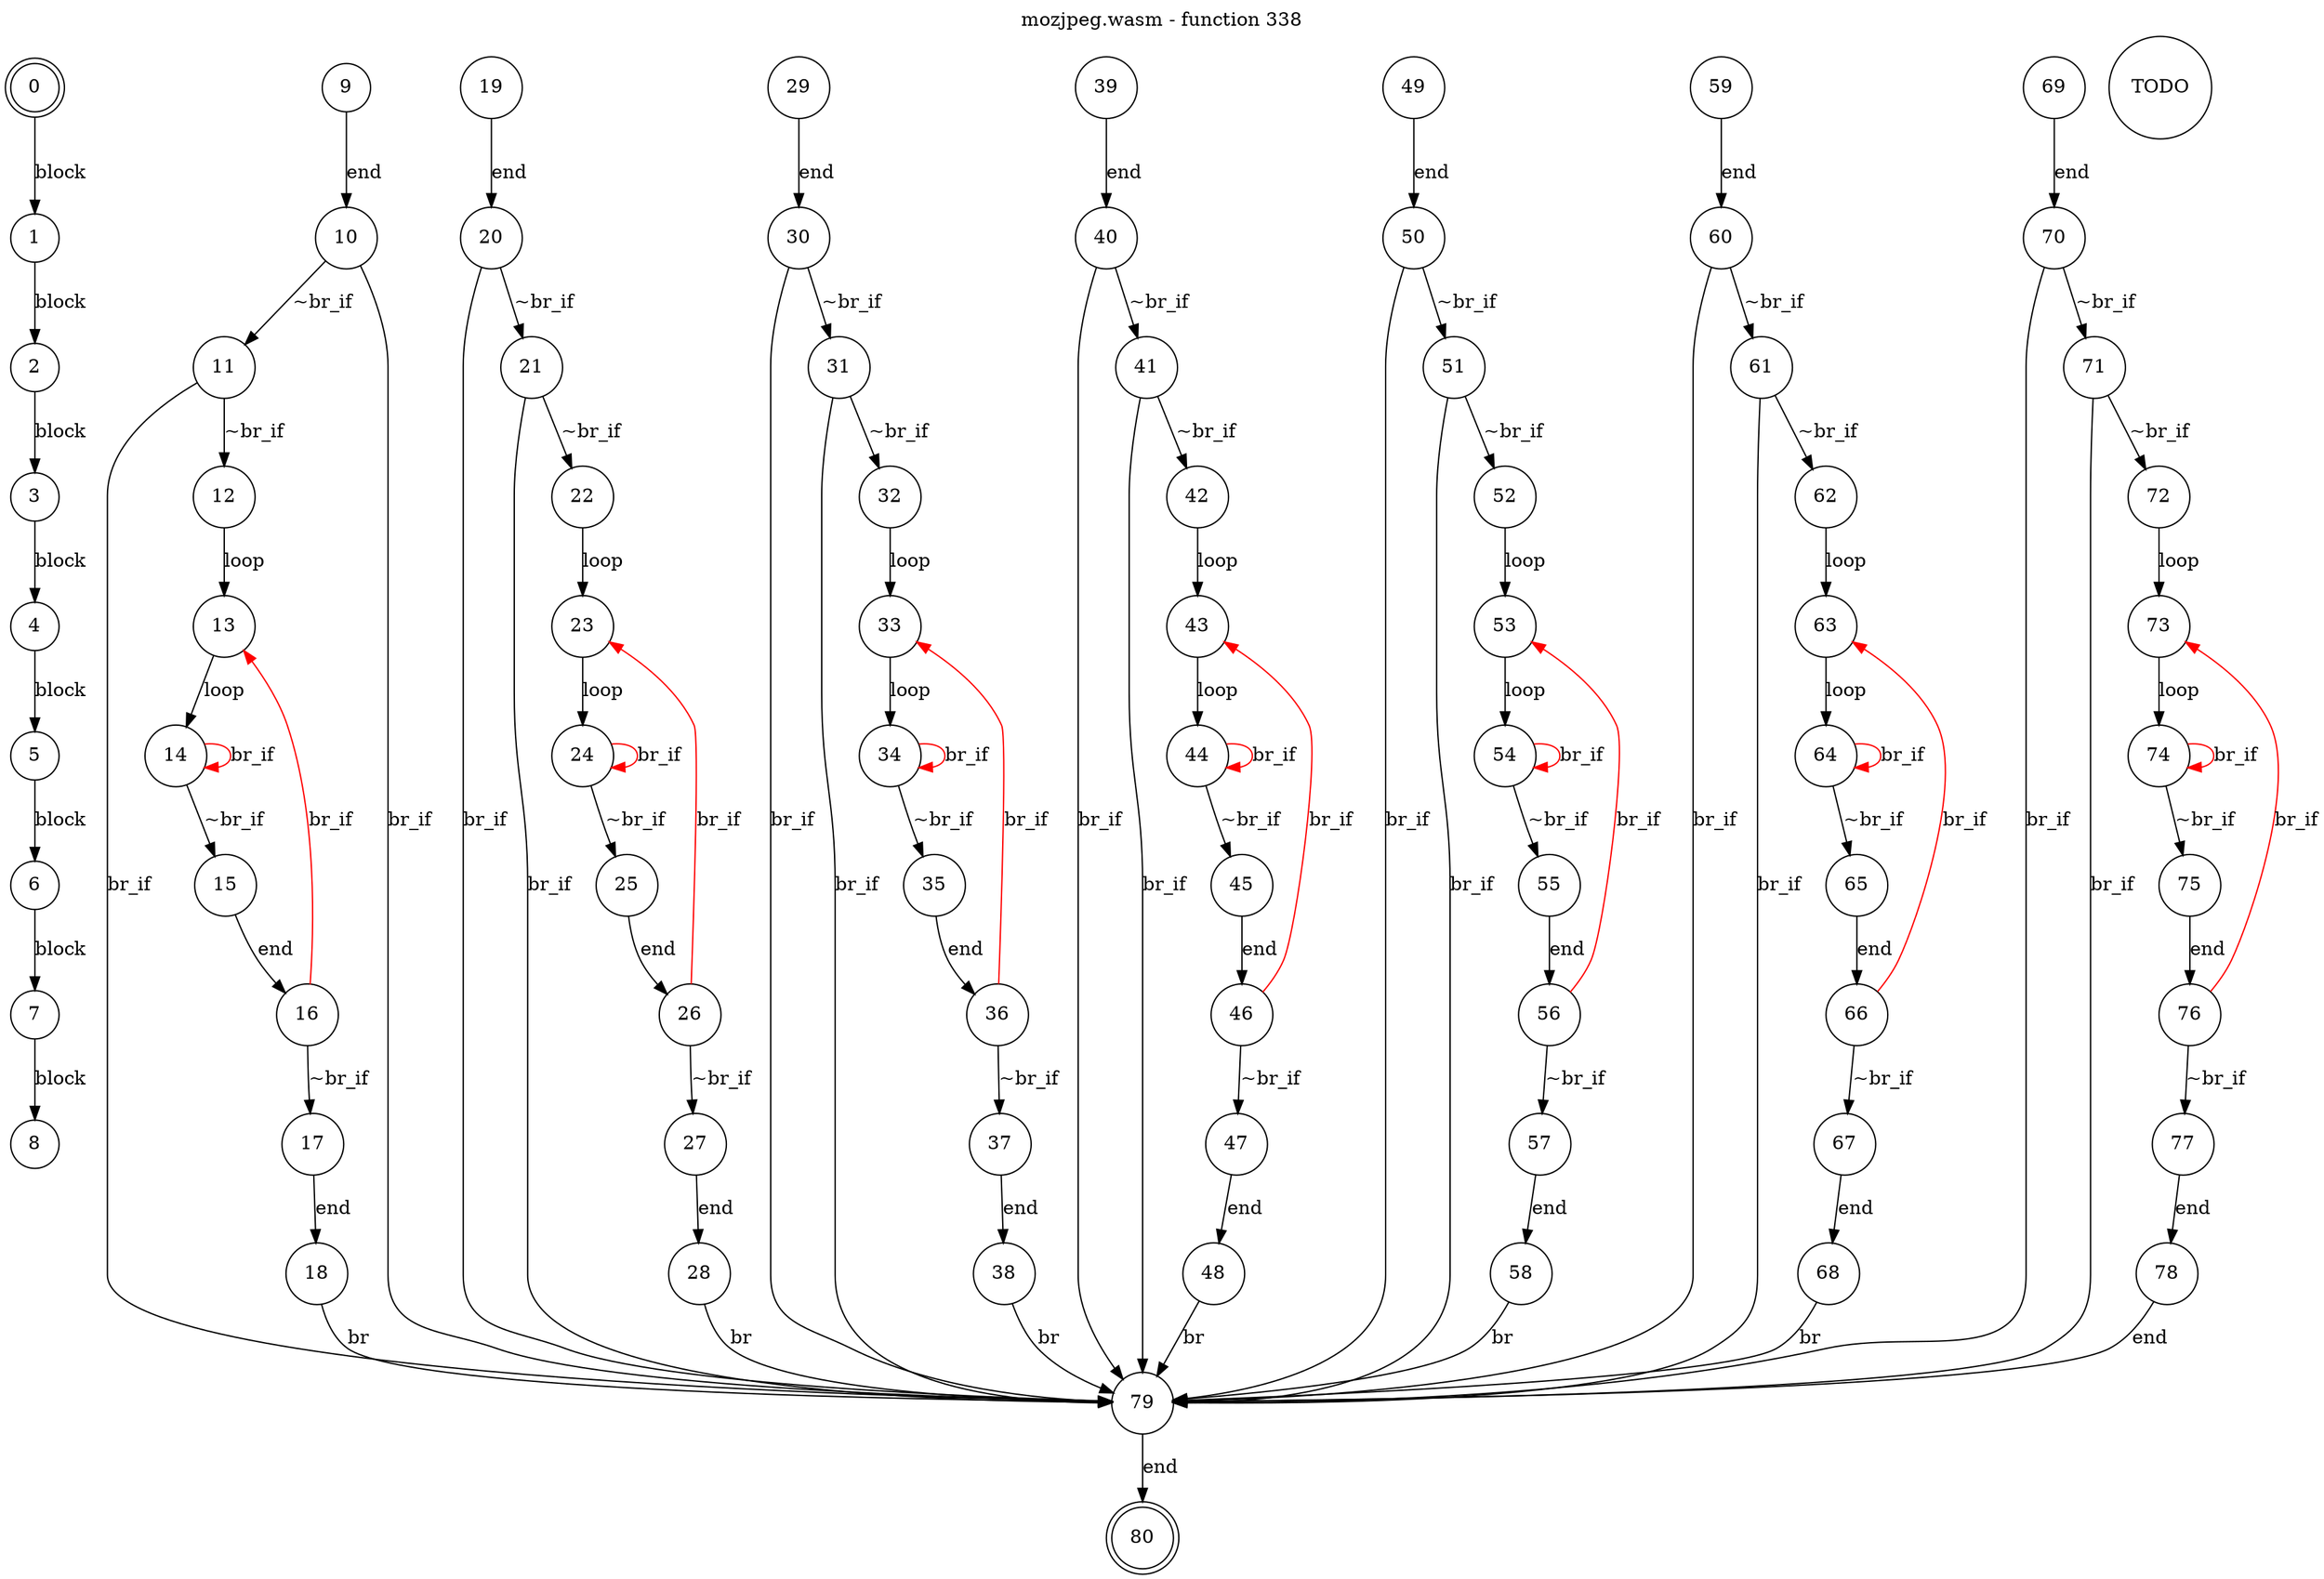 digraph finite_state_machine {
    label = "mozjpeg.wasm - function 338"
    labelloc =  t
    labelfontsize = 16
    labelfontcolor = black
    labelfontname = "Helvetica"
    node [shape = doublecircle]; 0 80;
    node [shape = circle];
    0 -> 1[label = "block"];
    1 -> 2[label = "block"];
    2 -> 3[label = "block"];
    3 -> 4[label = "block"];
    4 -> 5[label = "block"];
    5 -> 6[label = "block"];
    6 -> 7[label = "block"];
    7 -> 8[label = "block"];
TODO
    9 -> 10[label = "end"];
    10 -> 11[label = "~br_if"];
    10 -> 79[label = "br_if"];
    11 -> 12[label = "~br_if"];
    11 -> 79[label = "br_if"];
    12 -> 13[label = "loop"];
    13 -> 14[label = "loop"];
    14 -> 15[label = "~br_if"];
    14 -> 14[color="red" label = "br_if"];
    15 -> 16[label = "end"];
    16 -> 17[label = "~br_if"];
    16 -> 13[color="red" label = "br_if"];
    17 -> 18[label = "end"];
    18 -> 79[label = "br"];
    19 -> 20[label = "end"];
    20 -> 21[label = "~br_if"];
    20 -> 79[label = "br_if"];
    21 -> 22[label = "~br_if"];
    21 -> 79[label = "br_if"];
    22 -> 23[label = "loop"];
    23 -> 24[label = "loop"];
    24 -> 25[label = "~br_if"];
    24 -> 24[color="red" label = "br_if"];
    25 -> 26[label = "end"];
    26 -> 27[label = "~br_if"];
    26 -> 23[color="red" label = "br_if"];
    27 -> 28[label = "end"];
    28 -> 79[label = "br"];
    29 -> 30[label = "end"];
    30 -> 31[label = "~br_if"];
    30 -> 79[label = "br_if"];
    31 -> 32[label = "~br_if"];
    31 -> 79[label = "br_if"];
    32 -> 33[label = "loop"];
    33 -> 34[label = "loop"];
    34 -> 35[label = "~br_if"];
    34 -> 34[color="red" label = "br_if"];
    35 -> 36[label = "end"];
    36 -> 37[label = "~br_if"];
    36 -> 33[color="red" label = "br_if"];
    37 -> 38[label = "end"];
    38 -> 79[label = "br"];
    39 -> 40[label = "end"];
    40 -> 41[label = "~br_if"];
    40 -> 79[label = "br_if"];
    41 -> 42[label = "~br_if"];
    41 -> 79[label = "br_if"];
    42 -> 43[label = "loop"];
    43 -> 44[label = "loop"];
    44 -> 45[label = "~br_if"];
    44 -> 44[color="red" label = "br_if"];
    45 -> 46[label = "end"];
    46 -> 47[label = "~br_if"];
    46 -> 43[color="red" label = "br_if"];
    47 -> 48[label = "end"];
    48 -> 79[label = "br"];
    49 -> 50[label = "end"];
    50 -> 51[label = "~br_if"];
    50 -> 79[label = "br_if"];
    51 -> 52[label = "~br_if"];
    51 -> 79[label = "br_if"];
    52 -> 53[label = "loop"];
    53 -> 54[label = "loop"];
    54 -> 55[label = "~br_if"];
    54 -> 54[color="red" label = "br_if"];
    55 -> 56[label = "end"];
    56 -> 57[label = "~br_if"];
    56 -> 53[color="red" label = "br_if"];
    57 -> 58[label = "end"];
    58 -> 79[label = "br"];
    59 -> 60[label = "end"];
    60 -> 61[label = "~br_if"];
    60 -> 79[label = "br_if"];
    61 -> 62[label = "~br_if"];
    61 -> 79[label = "br_if"];
    62 -> 63[label = "loop"];
    63 -> 64[label = "loop"];
    64 -> 65[label = "~br_if"];
    64 -> 64[color="red" label = "br_if"];
    65 -> 66[label = "end"];
    66 -> 67[label = "~br_if"];
    66 -> 63[color="red" label = "br_if"];
    67 -> 68[label = "end"];
    68 -> 79[label = "br"];
    69 -> 70[label = "end"];
    70 -> 71[label = "~br_if"];
    70 -> 79[label = "br_if"];
    71 -> 72[label = "~br_if"];
    71 -> 79[label = "br_if"];
    72 -> 73[label = "loop"];
    73 -> 74[label = "loop"];
    74 -> 75[label = "~br_if"];
    74 -> 74[color="red" label = "br_if"];
    75 -> 76[label = "end"];
    76 -> 77[label = "~br_if"];
    76 -> 73[color="red" label = "br_if"];
    77 -> 78[label = "end"];
    78 -> 79[label = "end"];
    79 -> 80[label = "end"];
}
